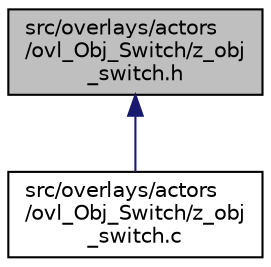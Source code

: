 digraph "src/overlays/actors/ovl_Obj_Switch/z_obj_switch.h"
{
 // LATEX_PDF_SIZE
  edge [fontname="Helvetica",fontsize="10",labelfontname="Helvetica",labelfontsize="10"];
  node [fontname="Helvetica",fontsize="10",shape=record];
  Node1 [label="src/overlays/actors\l/ovl_Obj_Switch/z_obj\l_switch.h",height=0.2,width=0.4,color="black", fillcolor="grey75", style="filled", fontcolor="black",tooltip=" "];
  Node1 -> Node2 [dir="back",color="midnightblue",fontsize="10",style="solid",fontname="Helvetica"];
  Node2 [label="src/overlays/actors\l/ovl_Obj_Switch/z_obj\l_switch.c",height=0.2,width=0.4,color="black", fillcolor="white", style="filled",URL="$d1/df7/z__obj__switch_8c.html",tooltip=" "];
}
